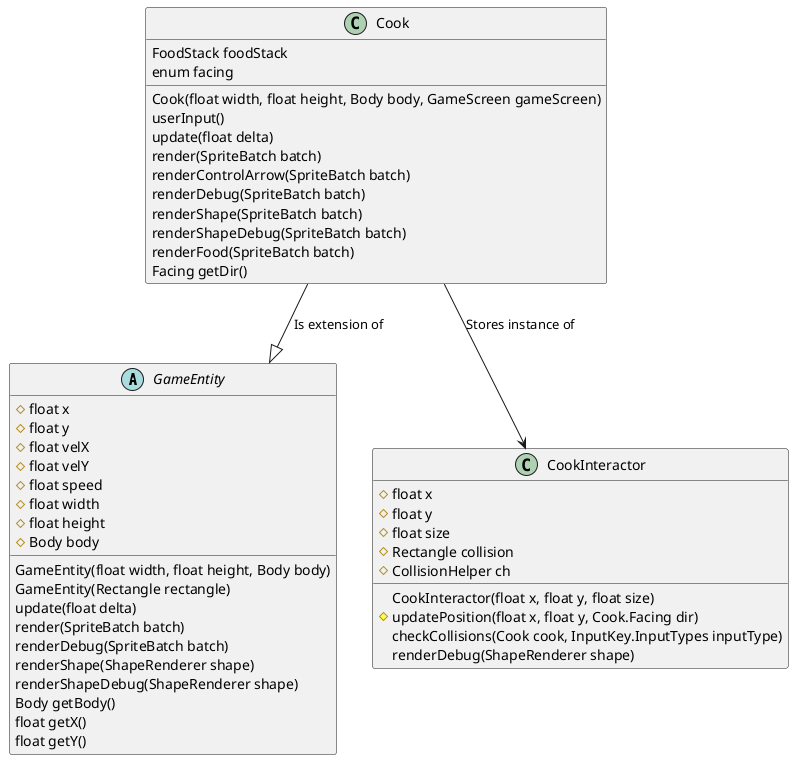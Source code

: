 @startuml
abstract GameEntity{
# float x
# float y
# float velX
# float velY
# float speed
# float width
# float height
# Body body
GameEntity(float width, float height, Body body)
GameEntity(Rectangle rectangle)
update(float delta)
render(SpriteBatch batch)
renderDebug(SpriteBatch batch)
renderShape(ShapeRenderer shape)
renderShapeDebug(ShapeRenderer shape)
Body getBody()
float getX()
float getY()
}

class CookInteractor{
# float x
# float y
# float size
# Rectangle collision
# CollisionHelper ch
CookInteractor(float x, float y, float size)
# updatePosition(float x, float y, Cook.Facing dir)
checkCollisions(Cook cook, InputKey.InputTypes inputType)
renderDebug(ShapeRenderer shape)
}

class Cook{
FoodStack foodStack
enum facing
Cook(float width, float height, Body body, GameScreen gameScreen)
userInput()
update(float delta)
render(SpriteBatch batch)
renderControlArrow(SpriteBatch batch)
renderDebug(SpriteBatch batch)
renderShape(SpriteBatch batch)
renderShapeDebug(SpriteBatch batch)
renderFood(SpriteBatch batch)
Facing getDir()
}

Cook --> CookInteractor : Stores instance of
Cook --|> GameEntity : Is extension of


@enduml